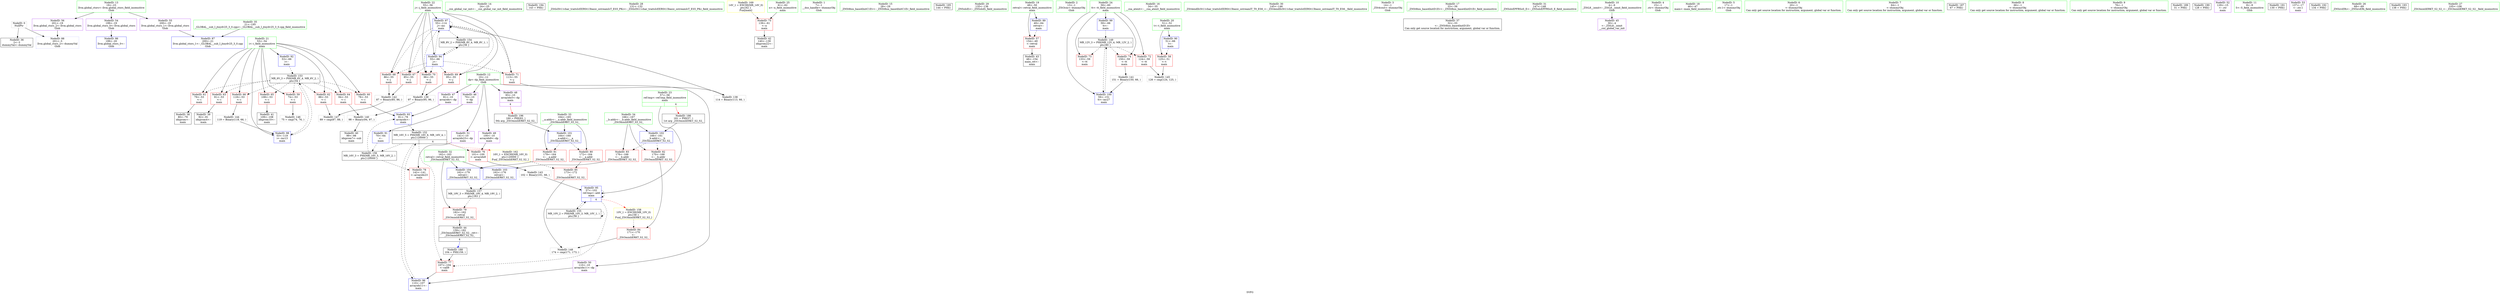 digraph "SVFG" {
	label="SVFG";

	Node0x56114d346f80 [shape=record,color=grey,label="{NodeID: 0\nNullPtr}"];
	Node0x56114d346f80 -> Node0x56114d35bae0[style=solid];
	Node0x56114d346f80 -> Node0x56114d35f690[style=solid];
	Node0x56114d35c5d0 [shape=record,color=blue,label="{NodeID: 97\n55\<--114\nj\<--inc\nmain\n}"];
	Node0x56114d35c5d0 -> Node0x56114d35e520[style=dashed];
	Node0x56114d35c5d0 -> Node0x56114d35e5f0[style=dashed];
	Node0x56114d35c5d0 -> Node0x56114d35e6c0[style=dashed];
	Node0x56114d35c5d0 -> Node0x56114d35e790[style=dashed];
	Node0x56114d35c5d0 -> Node0x56114d35e860[style=dashed];
	Node0x56114d35c5d0 -> Node0x56114d35c5d0[style=dashed];
	Node0x56114d35c5d0 -> Node0x56114d36a3f0[style=dashed];
	Node0x56114d35a6c0 [shape=record,color=green,label="{NodeID: 14\n24\<--25\n__cxx_global_var_init\<--__cxx_global_var_init_field_insensitive\n}"];
	Node0x56114d35ff40 [shape=record,color=black,label="{NodeID: 194\n143 = PHI()\n}"];
	Node0x56114d35b370 [shape=record,color=green,label="{NodeID: 28\n131\<--132\n_ZStlsISt11char_traitsIcEERSt13basic_ostreamIcT_ES5_PKc\<--_ZStlsISt11char_traitsIcEERSt13basic_ostreamIcT_ES5_PKc_field_insensitive\n}"];
	Node0x56114d35c020 [shape=record,color=black,label="{NodeID: 42\n140\<--139\nidxprom22\<--\nmain\n}"];
	Node0x56114d363350 [shape=record,color=grey,label="{NodeID: 139\n97 = Binary(95, 96, )\n}"];
	Node0x56114d363350 -> Node0x56114d3634d0[style=solid];
	Node0x56114d35dc00 [shape=record,color=purple,label="{NodeID: 56\n201\<--19\nllvm.global_ctors_2\<--llvm.global_ctors\nGlob }"];
	Node0x56114d35dc00 -> Node0x56114d35f690[style=solid];
	Node0x56114d369ef0 [shape=record,color=black,label="{NodeID: 153\nMR_6V_3 = PHI(MR_6V_4, MR_6V_2, )\npts\{54 \}\n}"];
	Node0x56114d369ef0 -> Node0x56114d35dea0[style=dashed];
	Node0x56114d369ef0 -> Node0x56114d35df70[style=dashed];
	Node0x56114d369ef0 -> Node0x56114d35e040[style=dashed];
	Node0x56114d369ef0 -> Node0x56114d35e110[style=dashed];
	Node0x56114d369ef0 -> Node0x56114d35e1e0[style=dashed];
	Node0x56114d369ef0 -> Node0x56114d35e2b0[style=dashed];
	Node0x56114d369ef0 -> Node0x56114d35e380[style=dashed];
	Node0x56114d369ef0 -> Node0x56114d35e450[style=dashed];
	Node0x56114d369ef0 -> Node0x56114d35c6a0[style=dashed];
	Node0x56114d35e790 [shape=record,color=red,label="{NodeID: 70\n96\<--55\n\<--j\nmain\n}"];
	Node0x56114d35e790 -> Node0x56114d363350[style=solid];
	Node0x56114d35f2f0 [shape=record,color=red,label="{NodeID: 84\n171\<--170\n\<--\n_ZSt3minIiERKT_S2_S2_\n}"];
	Node0x56114d35f2f0 -> Node0x56114d3640d0[style=solid];
	Node0x56114d359750 [shape=record,color=green,label="{NodeID: 1\n7\<--1\n__dso_handle\<--dummyObj\nGlob }"];
	Node0x56114d35c6a0 [shape=record,color=blue,label="{NodeID: 98\n53\<--119\ni\<--inc13\nmain\n}"];
	Node0x56114d35c6a0 -> Node0x56114d369ef0[style=dashed];
	Node0x56114d35a7c0 [shape=record,color=green,label="{NodeID: 15\n28\<--29\n_ZNSt8ios_base4InitC1Ev\<--_ZNSt8ios_base4InitC1Ev_field_insensitive\n}"];
	Node0x56114d360040 [shape=record,color=black,label="{NodeID: 195\n144 = PHI()\n}"];
	Node0x56114d35b470 [shape=record,color=green,label="{NodeID: 29\n135\<--136\n_ZNSolsEi\<--_ZNSolsEi_field_insensitive\n}"];
	Node0x56114d35c0f0 [shape=record,color=black,label="{NodeID: 43\n48\<--154\nmain_ret\<--\nmain\n}"];
	Node0x56114d3634d0 [shape=record,color=grey,label="{NodeID: 140\n98 = Binary(94, 97, )\n}"];
	Node0x56114d3634d0 -> Node0x56114d35be80[style=solid];
	Node0x56114d35dd00 [shape=record,color=red,label="{NodeID: 57\n154\<--49\n\<--retval\nmain\n}"];
	Node0x56114d35dd00 -> Node0x56114d35c0f0[style=solid];
	Node0x56114d36a3f0 [shape=record,color=black,label="{NodeID: 154\nMR_8V_2 = PHI(MR_8V_4, MR_8V_1, )\npts\{56 \}\n}"];
	Node0x56114d36a3f0 -> Node0x56114d35fba0[style=dashed];
	Node0x56114d35e860 [shape=record,color=red,label="{NodeID: 71\n113\<--55\n\<--j\nmain\n}"];
	Node0x56114d35e860 -> Node0x56114d35d3c0[style=solid];
	Node0x56114d35f3c0 [shape=record,color=red,label="{NodeID: 85\n173\<--172\n\<--\n_ZSt3minIiERKT_S2_S2_\n}"];
	Node0x56114d35f3c0 -> Node0x56114d3640d0[style=solid];
	Node0x56114d3597e0 [shape=record,color=green,label="{NodeID: 2\n13\<--1\n_ZSt3cin\<--dummyObj\nGlob }"];
	Node0x56114d35c770 [shape=record,color=blue,label="{NodeID: 99\n59\<--66\ntt\<--\nmain\n}"];
	Node0x56114d35c770 -> Node0x56114d368af0[style=dashed];
	Node0x56114d35a8c0 [shape=record,color=green,label="{NodeID: 16\n34\<--35\n__cxa_atexit\<--__cxa_atexit_field_insensitive\n}"];
	Node0x56114d360110 [shape=record,color=black,label="{NodeID: 196\n160 = PHI(93, )\n0th arg _ZSt3minIiERKT_S2_S2_ }"];
	Node0x56114d360110 -> Node0x56114d35c910[style=solid];
	Node0x56114d35b570 [shape=record,color=green,label="{NodeID: 30\n145\<--146\n_ZSt4endlIcSt11char_traitsIcEERSt13basic_ostreamIT_T0_ES6_\<--_ZSt4endlIcSt11char_traitsIcEERSt13basic_ostreamIT_T0_ES6__field_insensitive\n}"];
	Node0x56114d35c1c0 [shape=record,color=black,label="{NodeID: 44\n159\<--182\n_ZSt3minIiERKT_S2_S2__ret\<--\n_ZSt3minIiERKT_S2_S2_\n|{<s0>4}}"];
	Node0x56114d35c1c0:s0 -> Node0x56114d3755a0[style=solid,color=blue];
	Node0x56114d363650 [shape=record,color=grey,label="{NodeID: 141\n151 = Binary(150, 66, )\n}"];
	Node0x56114d363650 -> Node0x56114d35c840[style=solid];
	Node0x56114d35ddd0 [shape=record,color=red,label="{NodeID: 58\n125\<--51\n\<--t\nmain\n}"];
	Node0x56114d35ddd0 -> Node0x56114d363c50[style=solid];
	Node0x56114d36a8f0 [shape=record,color=black,label="{NodeID: 155\nMR_10V_2 = PHI(MR_10V_3, MR_10V_1, )\npts\{58 \}\n}"];
	Node0x56114d36a8f0 -> Node0x56114d35fc70[style=dashed];
	Node0x56114d36a8f0 -> Node0x56114d36a8f0[style=dashed];
	Node0x56114d35e930 [shape=record,color=red,label="{NodeID: 72\n124\<--59\n\<--tt\nmain\n}"];
	Node0x56114d35e930 -> Node0x56114d363c50[style=solid];
	Node0x56114d36cc00 [shape=record,color=yellow,style=double,label="{NodeID: 169\n14V_1 = ENCHI(MR_14V_0)\npts\{62 \}\nFun[main]}"];
	Node0x56114d36cc00 -> Node0x56114d35eba0[style=dashed];
	Node0x56114d35f490 [shape=record,color=blue,label="{NodeID: 86\n199\<--20\nllvm.global_ctors_0\<--\nGlob }"];
	Node0x56114d359870 [shape=record,color=green,label="{NodeID: 3\n14\<--1\n_ZSt4cout\<--dummyObj\nGlob }"];
	Node0x56114d35c840 [shape=record,color=blue,label="{NodeID: 100\n59\<--151\ntt\<--inc27\nmain\n}"];
	Node0x56114d35c840 -> Node0x56114d368af0[style=dashed];
	Node0x56114d35a9c0 [shape=record,color=green,label="{NodeID: 17\n33\<--39\n_ZNSt8ios_base4InitD1Ev\<--_ZNSt8ios_base4InitD1Ev_field_insensitive\n}"];
	Node0x56114d35a9c0 -> Node0x56114d35bbe0[style=solid];
	Node0x56114d35b670 [shape=record,color=green,label="{NodeID: 31\n147\<--148\n_ZNSolsEPFRSoS_E\<--_ZNSolsEPFRSoS_E_field_insensitive\n}"];
	Node0x56114d35c290 [shape=record,color=purple,label="{NodeID: 45\n30\<--4\n\<--_ZStL8__ioinit\n__cxx_global_var_init\n}"];
	Node0x56114d3637d0 [shape=record,color=grey,label="{NodeID: 142\n87 = Binary(85, 86, )\n}"];
	Node0x56114d3637d0 -> Node0x56114d363f50[style=solid];
	Node0x56114d35dea0 [shape=record,color=red,label="{NodeID: 59\n74\<--53\n\<--i\nmain\n}"];
	Node0x56114d35dea0 -> Node0x56114d363dd0[style=solid];
	Node0x56114d36adf0 [shape=record,color=black,label="{NodeID: 156\nMR_16V_3 = PHI(MR_16V_5, MR_16V_2, )\npts\{120000 \}\n}"];
	Node0x56114d36adf0 -> Node0x56114d35ee10[style=dashed];
	Node0x56114d36adf0 -> Node0x56114d35fad0[style=dashed];
	Node0x56114d35ea00 [shape=record,color=red,label="{NodeID: 73\n133\<--59\n\<--tt\nmain\n}"];
	Node0x56114d35f590 [shape=record,color=blue,label="{NodeID: 87\n200\<--21\nllvm.global_ctors_1\<--_GLOBAL__sub_I_jtnydv25_3_0.cpp\nGlob }"];
	Node0x56114d359900 [shape=record,color=green,label="{NodeID: 4\n15\<--1\n.str\<--dummyObj\nGlob }"];
	Node0x56114d35c910 [shape=record,color=blue,label="{NodeID: 101\n164\<--160\n__a.addr\<--__a\n_ZSt3minIiERKT_S2_S2_\n}"];
	Node0x56114d35c910 -> Node0x56114d35efb0[style=dashed];
	Node0x56114d35c910 -> Node0x56114d35f080[style=dashed];
	Node0x56114d35aac0 [shape=record,color=green,label="{NodeID: 18\n46\<--47\nmain\<--main_field_insensitive\n}"];
	Node0x56114d35b770 [shape=record,color=green,label="{NodeID: 32\n162\<--163\nretval\<--retval_field_insensitive\n_ZSt3minIiERKT_S2_S2_\n}"];
	Node0x56114d35b770 -> Node0x56114d35eee0[style=solid];
	Node0x56114d35b770 -> Node0x56114d35cab0[style=solid];
	Node0x56114d35b770 -> Node0x56114d35cb80[style=solid];
	Node0x56114d35c360 [shape=record,color=purple,label="{NodeID: 46\n70\<--10\n\<--dp\nmain\n}"];
	Node0x56114d35c360 -> Node0x56114d35f930[style=solid];
	Node0x56114d363950 [shape=record,color=grey,label="{NodeID: 143\n102 = Binary(101, 66, )\n}"];
	Node0x56114d363950 -> Node0x56114d35fc70[style=solid];
	Node0x56114d35df70 [shape=record,color=red,label="{NodeID: 60\n78\<--53\n\<--i\nmain\n}"];
	Node0x56114d35df70 -> Node0x56114d35fad0[style=solid];
	Node0x56114d36b2f0 [shape=record,color=black,label="{NodeID: 157\nMR_19V_3 = PHI(MR_19V_4, MR_19V_2, )\npts\{163 \}\n}"];
	Node0x56114d36b2f0 -> Node0x56114d35eee0[style=dashed];
	Node0x56114d35ead0 [shape=record,color=red,label="{NodeID: 74\n150\<--59\n\<--tt\nmain\n}"];
	Node0x56114d35ead0 -> Node0x56114d363650[style=solid];
	Node0x56114d35f690 [shape=record,color=blue, style = dotted,label="{NodeID: 88\n201\<--3\nllvm.global_ctors_2\<--dummyVal\nGlob }"];
	Node0x56114d35a140 [shape=record,color=green,label="{NodeID: 5\n17\<--1\n.str.1\<--dummyObj\nGlob }"];
	Node0x56114d35c9e0 [shape=record,color=blue,label="{NodeID: 102\n166\<--161\n__b.addr\<--__b\n_ZSt3minIiERKT_S2_S2_\n}"];
	Node0x56114d35c9e0 -> Node0x56114d35f150[style=dashed];
	Node0x56114d35c9e0 -> Node0x56114d35f220[style=dashed];
	Node0x56114d35abc0 [shape=record,color=green,label="{NodeID: 19\n49\<--50\nretval\<--retval_field_insensitive\nmain\n}"];
	Node0x56114d35abc0 -> Node0x56114d35dd00[style=solid];
	Node0x56114d35abc0 -> Node0x56114d35f790[style=solid];
	Node0x56114d35b840 [shape=record,color=green,label="{NodeID: 33\n164\<--165\n__a.addr\<--__a.addr_field_insensitive\n_ZSt3minIiERKT_S2_S2_\n}"];
	Node0x56114d35b840 -> Node0x56114d35efb0[style=solid];
	Node0x56114d35b840 -> Node0x56114d35f080[style=solid];
	Node0x56114d35b840 -> Node0x56114d35c910[style=solid];
	Node0x56114d35c430 [shape=record,color=purple,label="{NodeID: 47\n81\<--10\narrayidx\<--dp\nmain\n}"];
	Node0x56114d35c430 -> Node0x56114d35fad0[style=solid];
	Node0x56114d363ad0 [shape=record,color=grey,label="{NodeID: 144\n119 = Binary(118, 66, )\n}"];
	Node0x56114d363ad0 -> Node0x56114d35c6a0[style=solid];
	Node0x56114d35e040 [shape=record,color=red,label="{NodeID: 61\n79\<--53\n\<--i\nmain\n}"];
	Node0x56114d35e040 -> Node0x56114d35bce0[style=solid];
	Node0x56114d36b7f0 [shape=record,color=yellow,style=double,label="{NodeID: 158\n10V_1 = ENCHI(MR_10V_0)\npts\{58 \}\nFun[_ZSt3minIiERKT_S2_S2_]}"];
	Node0x56114d36b7f0 -> Node0x56114d35f2f0[style=dashed];
	Node0x56114d35eba0 [shape=record,color=red,label="{NodeID: 75\n139\<--61\n\<--n\nmain\n}"];
	Node0x56114d35eba0 -> Node0x56114d35c020[style=solid];
	Node0x56114d35f790 [shape=record,color=blue,label="{NodeID: 89\n49\<--64\nretval\<--\nmain\n}"];
	Node0x56114d35f790 -> Node0x56114d35dd00[style=dashed];
	Node0x56114d35a1d0 [shape=record,color=green,label="{NodeID: 6\n20\<--1\n\<--dummyObj\nCan only get source location for instruction, argument, global var or function.}"];
	Node0x56114d17eef0 [shape=record,color=black,label="{NodeID: 186\n161 = PHI(57, )\n1st arg _ZSt3minIiERKT_S2_S2_ }"];
	Node0x56114d17eef0 -> Node0x56114d35c9e0[style=solid];
	Node0x56114d35cab0 [shape=record,color=blue,label="{NodeID: 103\n162\<--176\nretval\<--\n_ZSt3minIiERKT_S2_S2_\n}"];
	Node0x56114d35cab0 -> Node0x56114d36b2f0[style=dashed];
	Node0x56114d35ac90 [shape=record,color=green,label="{NodeID: 20\n51\<--52\nt\<--t_field_insensitive\nmain\n}"];
	Node0x56114d35ac90 -> Node0x56114d35ddd0[style=solid];
	Node0x56114d35ac90 -> Node0x56114d35f860[style=solid];
	Node0x56114d35b910 [shape=record,color=green,label="{NodeID: 34\n166\<--167\n__b.addr\<--__b.addr_field_insensitive\n_ZSt3minIiERKT_S2_S2_\n}"];
	Node0x56114d35b910 -> Node0x56114d35f150[style=solid];
	Node0x56114d35b910 -> Node0x56114d35f220[style=solid];
	Node0x56114d35b910 -> Node0x56114d35c9e0[style=solid];
	Node0x56114d35d520 [shape=record,color=purple,label="{NodeID: 48\n93\<--10\narrayidx5\<--dp\nmain\n|{<s0>4}}"];
	Node0x56114d35d520:s0 -> Node0x56114d360110[style=solid,color=red];
	Node0x56114d363c50 [shape=record,color=grey,label="{NodeID: 145\n126 = cmp(124, 125, )\n}"];
	Node0x56114d35e110 [shape=record,color=red,label="{NodeID: 62\n88\<--53\n\<--i\nmain\n}"];
	Node0x56114d35e110 -> Node0x56114d363f50[style=solid];
	Node0x56114d35ec70 [shape=record,color=red,label="{NodeID: 76\n101\<--100\n\<--arrayidx8\nmain\n}"];
	Node0x56114d35ec70 -> Node0x56114d363950[style=solid];
	Node0x56114d35f860 [shape=record,color=blue,label="{NodeID: 90\n51\<--66\nt\<--\nmain\n}"];
	Node0x56114d35f860 -> Node0x56114d35ddd0[style=dashed];
	Node0x56114d35a260 [shape=record,color=green,label="{NodeID: 7\n64\<--1\n\<--dummyObj\nCan only get source location for instruction, argument, global var or function.}"];
	Node0x56114d374b10 [shape=record,color=black,label="{NodeID: 187\n67 = PHI()\n}"];
	Node0x56114d35cb80 [shape=record,color=blue,label="{NodeID: 104\n162\<--179\nretval\<--\n_ZSt3minIiERKT_S2_S2_\n}"];
	Node0x56114d35cb80 -> Node0x56114d36b2f0[style=dashed];
	Node0x56114d35ad60 [shape=record,color=green,label="{NodeID: 21\n53\<--54\ni\<--i_field_insensitive\nmain\n}"];
	Node0x56114d35ad60 -> Node0x56114d35dea0[style=solid];
	Node0x56114d35ad60 -> Node0x56114d35df70[style=solid];
	Node0x56114d35ad60 -> Node0x56114d35e040[style=solid];
	Node0x56114d35ad60 -> Node0x56114d35e110[style=solid];
	Node0x56114d35ad60 -> Node0x56114d35e1e0[style=solid];
	Node0x56114d35ad60 -> Node0x56114d35e2b0[style=solid];
	Node0x56114d35ad60 -> Node0x56114d35e380[style=solid];
	Node0x56114d35ad60 -> Node0x56114d35e450[style=solid];
	Node0x56114d35ad60 -> Node0x56114d35fa00[style=solid];
	Node0x56114d35ad60 -> Node0x56114d35c6a0[style=solid];
	Node0x56114d35b9e0 [shape=record,color=green,label="{NodeID: 35\n21\<--195\n_GLOBAL__sub_I_jtnydv25_3_0.cpp\<--_GLOBAL__sub_I_jtnydv25_3_0.cpp_field_insensitive\n}"];
	Node0x56114d35b9e0 -> Node0x56114d35f590[style=solid];
	Node0x56114d35d5f0 [shape=record,color=purple,label="{NodeID: 49\n100\<--10\narrayidx8\<--dp\nmain\n}"];
	Node0x56114d35d5f0 -> Node0x56114d35ec70[style=solid];
	Node0x56114d363dd0 [shape=record,color=grey,label="{NodeID: 146\n75 = cmp(74, 76, )\n}"];
	Node0x56114d35e1e0 [shape=record,color=red,label="{NodeID: 63\n91\<--53\n\<--i\nmain\n}"];
	Node0x56114d35e1e0 -> Node0x56114d35bdb0[style=solid];
	Node0x56114d35ed40 [shape=record,color=red,label="{NodeID: 77\n107\<--104\n\<--call9\nmain\n}"];
	Node0x56114d35ed40 -> Node0x56114d35c500[style=solid];
	Node0x56114d35f930 [shape=record,color=blue,label="{NodeID: 91\n70\<--64\n\<--\nmain\n}"];
	Node0x56114d35f930 -> Node0x56114d36adf0[style=dashed];
	Node0x56114d35a2f0 [shape=record,color=green,label="{NodeID: 8\n66\<--1\n\<--dummyObj\nCan only get source location for instruction, argument, global var or function.}"];
	Node0x56114d3755a0 [shape=record,color=black,label="{NodeID: 188\n104 = PHI(159, )\n}"];
	Node0x56114d3755a0 -> Node0x56114d35ed40[style=solid];
	Node0x56114d35ae30 [shape=record,color=green,label="{NodeID: 22\n55\<--56\nj\<--j_field_insensitive\nmain\n}"];
	Node0x56114d35ae30 -> Node0x56114d35e520[style=solid];
	Node0x56114d35ae30 -> Node0x56114d35e5f0[style=solid];
	Node0x56114d35ae30 -> Node0x56114d35e6c0[style=solid];
	Node0x56114d35ae30 -> Node0x56114d35e790[style=solid];
	Node0x56114d35ae30 -> Node0x56114d35e860[style=solid];
	Node0x56114d35ae30 -> Node0x56114d35fba0[style=solid];
	Node0x56114d35ae30 -> Node0x56114d35c5d0[style=solid];
	Node0x56114d35bae0 [shape=record,color=black,label="{NodeID: 36\n2\<--3\ndummyVal\<--dummyVal\n}"];
	Node0x56114d35d6c0 [shape=record,color=purple,label="{NodeID: 50\n110\<--10\narrayidx11\<--dp\nmain\n}"];
	Node0x56114d35d6c0 -> Node0x56114d35c500[style=solid];
	Node0x56114d363f50 [shape=record,color=grey,label="{NodeID: 147\n89 = cmp(87, 88, )\n}"];
	Node0x56114d35e2b0 [shape=record,color=red,label="{NodeID: 64\n94\<--53\n\<--i\nmain\n}"];
	Node0x56114d35e2b0 -> Node0x56114d3634d0[style=solid];
	Node0x56114d35ee10 [shape=record,color=red,label="{NodeID: 78\n142\<--141\n\<--arrayidx23\nmain\n}"];
	Node0x56114d35fa00 [shape=record,color=blue,label="{NodeID: 92\n53\<--66\ni\<--\nmain\n}"];
	Node0x56114d35fa00 -> Node0x56114d369ef0[style=dashed];
	Node0x56114d35a380 [shape=record,color=green,label="{NodeID: 9\n76\<--1\n\<--dummyObj\nCan only get source location for instruction, argument, global var or function.}"];
	Node0x56114d375790 [shape=record,color=black,label="{NodeID: 189\n31 = PHI()\n}"];
	Node0x56114d35af00 [shape=record,color=green,label="{NodeID: 23\n57\<--58\nref.tmp\<--ref.tmp_field_insensitive\nmain\n|{|<s1>4}}"];
	Node0x56114d35af00 -> Node0x56114d35fc70[style=solid];
	Node0x56114d35af00:s1 -> Node0x56114d17eef0[style=solid,color=red];
	Node0x56114d35bbe0 [shape=record,color=black,label="{NodeID: 37\n32\<--33\n\<--_ZNSt8ios_base4InitD1Ev\nCan only get source location for instruction, argument, global var or function.}"];
	Node0x56114d35d790 [shape=record,color=purple,label="{NodeID: 51\n141\<--10\narrayidx23\<--dp\nmain\n}"];
	Node0x56114d35d790 -> Node0x56114d35ee10[style=solid];
	Node0x56114d3640d0 [shape=record,color=grey,label="{NodeID: 148\n174 = cmp(171, 173, )\n}"];
	Node0x56114d35e380 [shape=record,color=red,label="{NodeID: 65\n108\<--53\n\<--i\nmain\n}"];
	Node0x56114d35e380 -> Node0x56114d35bf50[style=solid];
	Node0x56114d36c5b0 [shape=record,color=yellow,style=double,label="{NodeID: 162\n16V_1 = ENCHI(MR_16V_0)\npts\{120000 \}\nFun[_ZSt3minIiERKT_S2_S2_]}"];
	Node0x56114d36c5b0 -> Node0x56114d35f3c0[style=dashed];
	Node0x56114d35eee0 [shape=record,color=red,label="{NodeID: 79\n182\<--162\n\<--retval\n_ZSt3minIiERKT_S2_S2_\n}"];
	Node0x56114d35eee0 -> Node0x56114d35c1c0[style=solid];
	Node0x56114d35fad0 [shape=record,color=blue,label="{NodeID: 93\n81\<--78\narrayidx\<--\nmain\n}"];
	Node0x56114d35fad0 -> Node0x56114d3699f0[style=dashed];
	Node0x56114d35a410 [shape=record,color=green,label="{NodeID: 10\n4\<--6\n_ZStL8__ioinit\<--_ZStL8__ioinit_field_insensitive\nGlob }"];
	Node0x56114d35a410 -> Node0x56114d35c290[style=solid];
	Node0x56114d375860 [shape=record,color=black,label="{NodeID: 190\n128 = PHI()\n}"];
	Node0x56114d35afd0 [shape=record,color=green,label="{NodeID: 24\n59\<--60\ntt\<--tt_field_insensitive\nmain\n}"];
	Node0x56114d35afd0 -> Node0x56114d35e930[style=solid];
	Node0x56114d35afd0 -> Node0x56114d35ea00[style=solid];
	Node0x56114d35afd0 -> Node0x56114d35ead0[style=solid];
	Node0x56114d35afd0 -> Node0x56114d35c770[style=solid];
	Node0x56114d35afd0 -> Node0x56114d35c840[style=solid];
	Node0x56114d35bce0 [shape=record,color=black,label="{NodeID: 38\n80\<--79\nidxprom\<--\nmain\n}"];
	Node0x56114d35d860 [shape=record,color=purple,label="{NodeID: 52\n129\<--15\n\<--.str\nmain\n}"];
	Node0x56114d368af0 [shape=record,color=black,label="{NodeID: 149\nMR_12V_3 = PHI(MR_12V_4, MR_12V_2, )\npts\{60 \}\n}"];
	Node0x56114d368af0 -> Node0x56114d35e930[style=dashed];
	Node0x56114d368af0 -> Node0x56114d35ea00[style=dashed];
	Node0x56114d368af0 -> Node0x56114d35ead0[style=dashed];
	Node0x56114d368af0 -> Node0x56114d35c840[style=dashed];
	Node0x56114d35e450 [shape=record,color=red,label="{NodeID: 66\n118\<--53\n\<--i\nmain\n}"];
	Node0x56114d35e450 -> Node0x56114d363ad0[style=solid];
	Node0x56114d35efb0 [shape=record,color=red,label="{NodeID: 80\n172\<--164\n\<--__a.addr\n_ZSt3minIiERKT_S2_S2_\n}"];
	Node0x56114d35efb0 -> Node0x56114d35f3c0[style=solid];
	Node0x56114d35fba0 [shape=record,color=blue,label="{NodeID: 94\n55\<--66\nj\<--\nmain\n}"];
	Node0x56114d35fba0 -> Node0x56114d35e520[style=dashed];
	Node0x56114d35fba0 -> Node0x56114d35e5f0[style=dashed];
	Node0x56114d35fba0 -> Node0x56114d35e6c0[style=dashed];
	Node0x56114d35fba0 -> Node0x56114d35e790[style=dashed];
	Node0x56114d35fba0 -> Node0x56114d35e860[style=dashed];
	Node0x56114d35fba0 -> Node0x56114d35c5d0[style=dashed];
	Node0x56114d35fba0 -> Node0x56114d36a3f0[style=dashed];
	Node0x56114d35a4a0 [shape=record,color=green,label="{NodeID: 11\n8\<--9\nS\<--S_field_insensitive\nGlob }"];
	Node0x56114d375930 [shape=record,color=black,label="{NodeID: 191\n130 = PHI()\n}"];
	Node0x56114d35b0a0 [shape=record,color=green,label="{NodeID: 25\n61\<--62\nn\<--n_field_insensitive\nmain\n}"];
	Node0x56114d35b0a0 -> Node0x56114d35eba0[style=solid];
	Node0x56114d35bdb0 [shape=record,color=black,label="{NodeID: 39\n92\<--91\nidxprom4\<--\nmain\n}"];
	Node0x56114d35d930 [shape=record,color=purple,label="{NodeID: 53\n137\<--17\n\<--.str.1\nmain\n}"];
	Node0x56114d35e520 [shape=record,color=red,label="{NodeID: 67\n85\<--55\n\<--j\nmain\n}"];
	Node0x56114d35e520 -> Node0x56114d3637d0[style=solid];
	Node0x56114d35f080 [shape=record,color=red,label="{NodeID: 81\n179\<--164\n\<--__a.addr\n_ZSt3minIiERKT_S2_S2_\n}"];
	Node0x56114d35f080 -> Node0x56114d35cb80[style=solid];
	Node0x56114d35fc70 [shape=record,color=blue,label="{NodeID: 95\n57\<--102\nref.tmp\<--add\nmain\n|{|<s3>4}}"];
	Node0x56114d35fc70 -> Node0x56114d35ed40[style=dashed];
	Node0x56114d35fc70 -> Node0x56114d35fc70[style=dashed];
	Node0x56114d35fc70 -> Node0x56114d36a8f0[style=dashed];
	Node0x56114d35fc70:s3 -> Node0x56114d36b7f0[style=dashed,color=red];
	Node0x56114d35a530 [shape=record,color=green,label="{NodeID: 12\n10\<--12\ndp\<--dp_field_insensitive\nGlob }"];
	Node0x56114d35a530 -> Node0x56114d35c360[style=solid];
	Node0x56114d35a530 -> Node0x56114d35c430[style=solid];
	Node0x56114d35a530 -> Node0x56114d35d520[style=solid];
	Node0x56114d35a530 -> Node0x56114d35d5f0[style=solid];
	Node0x56114d35a530 -> Node0x56114d35d6c0[style=solid];
	Node0x56114d35a530 -> Node0x56114d35d790[style=solid];
	Node0x56114d35fd40 [shape=record,color=black,label="{NodeID: 192\n134 = PHI()\n}"];
	Node0x56114d35b170 [shape=record,color=green,label="{NodeID: 26\n68\<--69\n_ZNSirsERi\<--_ZNSirsERi_field_insensitive\n}"];
	Node0x56114d35be80 [shape=record,color=black,label="{NodeID: 40\n99\<--98\nidxprom7\<--sub\nmain\n}"];
	Node0x56114d35da00 [shape=record,color=purple,label="{NodeID: 54\n199\<--19\nllvm.global_ctors_0\<--llvm.global_ctors\nGlob }"];
	Node0x56114d35da00 -> Node0x56114d35f490[style=solid];
	Node0x56114d35e5f0 [shape=record,color=red,label="{NodeID: 68\n86\<--55\n\<--j\nmain\n}"];
	Node0x56114d35e5f0 -> Node0x56114d3637d0[style=solid];
	Node0x56114d35f150 [shape=record,color=red,label="{NodeID: 82\n170\<--166\n\<--__b.addr\n_ZSt3minIiERKT_S2_S2_\n}"];
	Node0x56114d35f150 -> Node0x56114d35f2f0[style=solid];
	Node0x56114d35c500 [shape=record,color=blue,label="{NodeID: 96\n110\<--107\narrayidx11\<--\nmain\n}"];
	Node0x56114d35c500 -> Node0x56114d3699f0[style=dashed];
	Node0x56114d35a5c0 [shape=record,color=green,label="{NodeID: 13\n19\<--23\nllvm.global_ctors\<--llvm.global_ctors_field_insensitive\nGlob }"];
	Node0x56114d35a5c0 -> Node0x56114d35da00[style=solid];
	Node0x56114d35a5c0 -> Node0x56114d35db00[style=solid];
	Node0x56114d35a5c0 -> Node0x56114d35dc00[style=solid];
	Node0x56114d35fe40 [shape=record,color=black,label="{NodeID: 193\n138 = PHI()\n}"];
	Node0x56114d35b270 [shape=record,color=green,label="{NodeID: 27\n105\<--106\n_ZSt3minIiERKT_S2_S2_\<--_ZSt3minIiERKT_S2_S2__field_insensitive\n}"];
	Node0x56114d35bf50 [shape=record,color=black,label="{NodeID: 41\n109\<--108\nidxprom10\<--\nmain\n}"];
	Node0x56114d35d3c0 [shape=record,color=grey,label="{NodeID: 138\n114 = Binary(113, 66, )\n}"];
	Node0x56114d35d3c0 -> Node0x56114d35c5d0[style=solid];
	Node0x56114d35db00 [shape=record,color=purple,label="{NodeID: 55\n200\<--19\nllvm.global_ctors_1\<--llvm.global_ctors\nGlob }"];
	Node0x56114d35db00 -> Node0x56114d35f590[style=solid];
	Node0x56114d3699f0 [shape=record,color=black,label="{NodeID: 152\nMR_16V_5 = PHI(MR_16V_6, MR_16V_4, )\npts\{120000 \}\n|{|<s4>4}}"];
	Node0x56114d3699f0 -> Node0x56114d35ec70[style=dashed];
	Node0x56114d3699f0 -> Node0x56114d35ed40[style=dashed];
	Node0x56114d3699f0 -> Node0x56114d35c500[style=dashed];
	Node0x56114d3699f0 -> Node0x56114d36adf0[style=dashed];
	Node0x56114d3699f0:s4 -> Node0x56114d36c5b0[style=dashed,color=red];
	Node0x56114d35e6c0 [shape=record,color=red,label="{NodeID: 69\n95\<--55\n\<--j\nmain\n}"];
	Node0x56114d35e6c0 -> Node0x56114d363350[style=solid];
	Node0x56114d35f220 [shape=record,color=red,label="{NodeID: 83\n176\<--166\n\<--__b.addr\n_ZSt3minIiERKT_S2_S2_\n}"];
	Node0x56114d35f220 -> Node0x56114d35cab0[style=solid];
}
